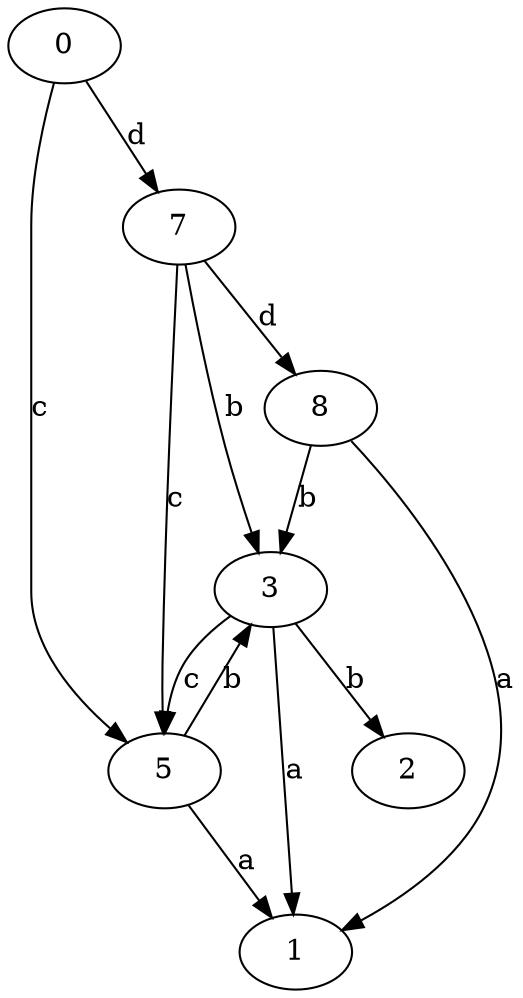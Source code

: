 strict digraph  {
1;
2;
3;
5;
7;
0;
8;
3 -> 1  [label=a];
3 -> 2  [label=b];
3 -> 5  [label=c];
5 -> 1  [label=a];
5 -> 3  [label=b];
7 -> 3  [label=b];
7 -> 5  [label=c];
7 -> 8  [label=d];
0 -> 5  [label=c];
0 -> 7  [label=d];
8 -> 1  [label=a];
8 -> 3  [label=b];
}
